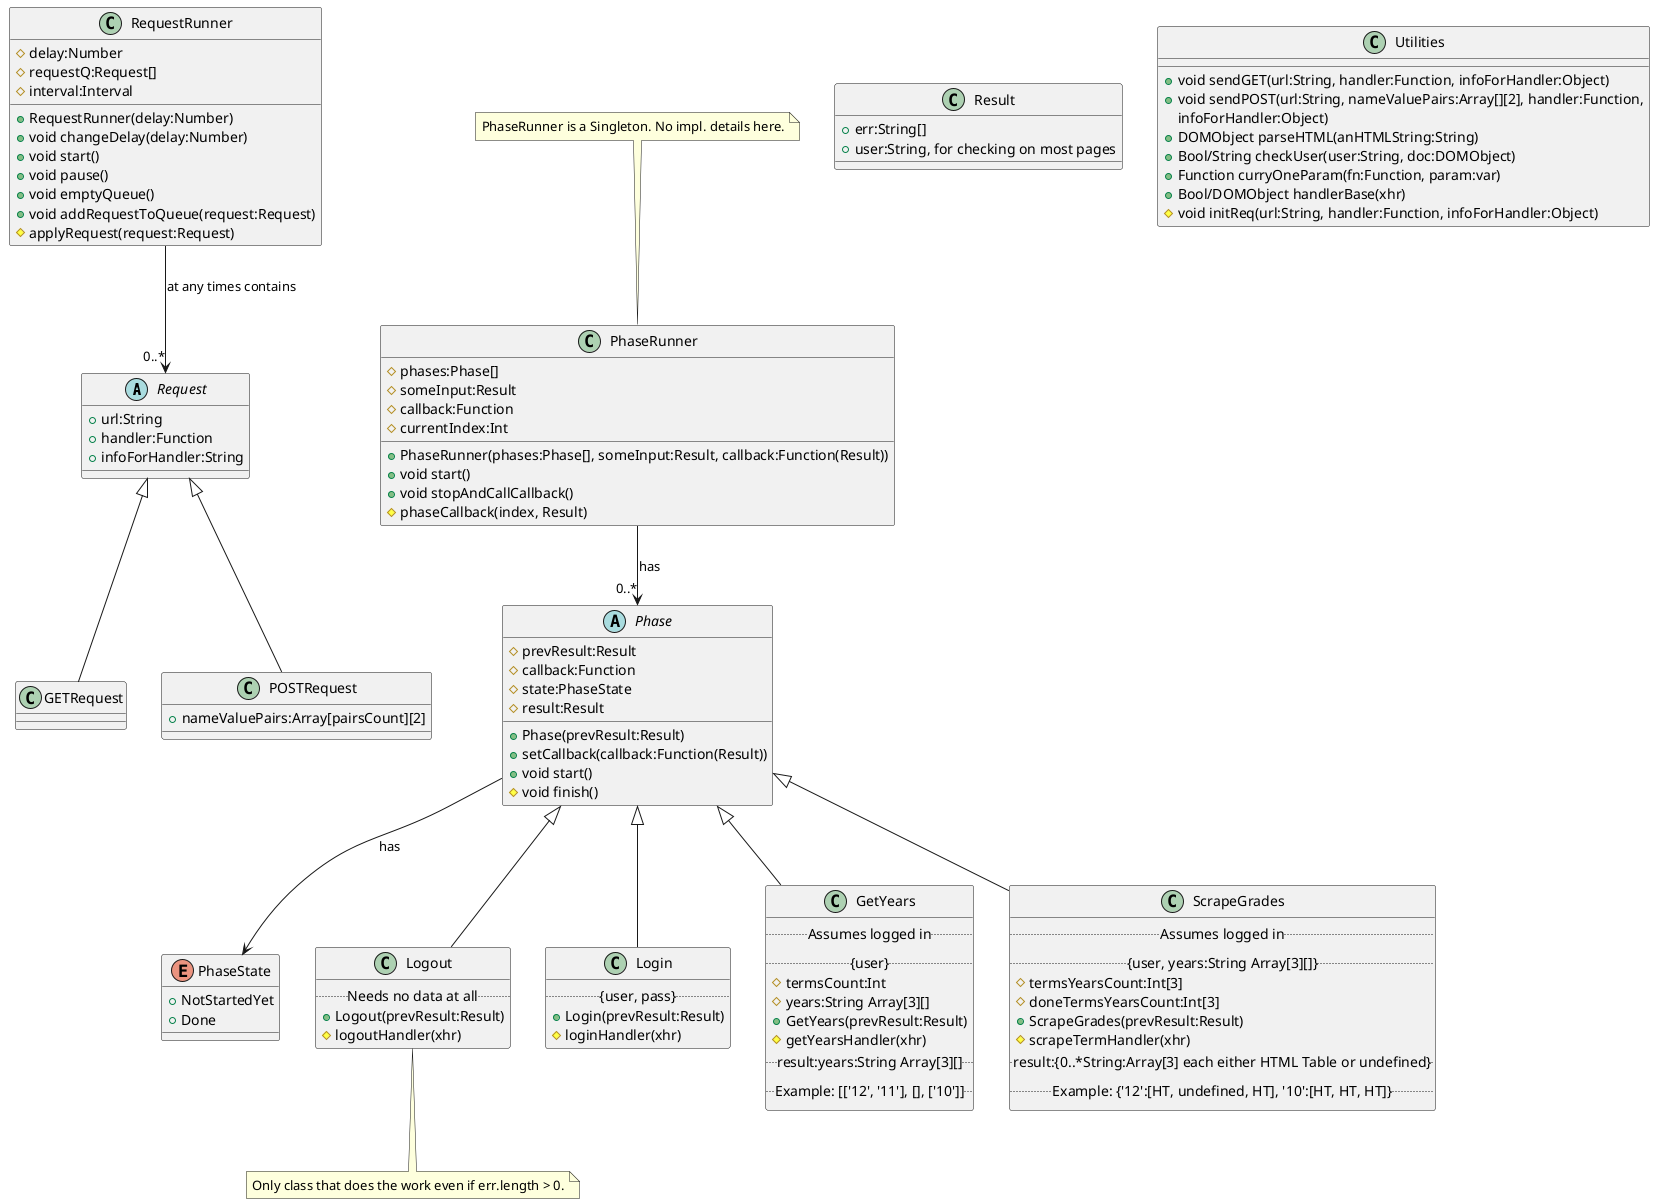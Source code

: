 ' The diagram uses PlantUML. A picture will always be saved with the same name.
' Please note that this is a conceptual model, implementation may differ. For
' example: I won't really create a class called Request, I'll just use objects.
' Also, not reviewed yet.
@startuml
  Request <|-- GETRequest
  Request <|-- POSTRequest
  RequestRunner --> "0..*" Request : at any times contains
  PhaseRunner --> "0..*" Phase : has
  Phase --> PhaseState : has
  Phase <|-- Logout
  Phase <|-- Login
  Phase <|-- GetYears
  Phase <|-- ScrapeGrades
  abstract class Request {
    +url:String
    +handler:Function
    +infoForHandler:String
  }
  class GETRequest {
  }
  class POSTRequest {
    +nameValuePairs:Array[pairsCount][2]
  }
  class RequestRunner {
    #delay:Number
    #requestQ:Request[]
    #interval:Interval
    +RequestRunner(delay:Number)
    +void changeDelay(delay:Number)
    +void start()
    +void pause()
    +void emptyQueue()
    +void addRequestToQueue(request:Request)
    #applyRequest(request:Request)
  }
  abstract class Phase {
    #prevResult:Result
' Should be Function(Result) but PlantUML would consider it a function
    #callback:Function
    #state:PhaseState
    #result:Result
    +Phase(prevResult:Result)
    +setCallback(callback:Function(Result))
    +void start()
    #void finish()
  }
  class Logout {
    ..Needs no data at all..
    +Logout(prevResult:Result)
    #logoutHandler(xhr)
  }
  note bottom of Logout : Only class that does the work even if err.length > 0.
  class Login {
    ..{user, pass}..
    +Login(prevResult:Result)
    #loginHandler(xhr)
  }
  class GetYears {
    ..Assumes logged in..
    ..{user}..
    #termsCount:Int
    #years:String Array[3][]
    +GetYears(prevResult:Result)
    #getYearsHandler(xhr)
    ..result:years:String Array[3][]..
    ..Example: [['12', '11'], [], ['10']]..
  }
  class ScrapeGrades {
    ..Assumes logged in..
    ..{user, years:String Array[3][]}..
    #termsYearsCount:Int[3]
    #doneTermsYearsCount:Int[3]
    +ScrapeGrades(prevResult:Result)
    #scrapeTermHandler(xhr)
    ..result:{0..*String:Array[3] each either HTML Table or undefined}..
    ..Example: {'12':[HT, undefined, HT], '10':[HT, HT, HT]}..
  }
  enum PhaseState {
    +NotStartedYet
    +Done
  }
  class PhaseRunner {
    #phases:Phase[]
    #someInput:Result
' Should be Function(Result) but PlantUML would consider it a function
    #callback:Function
    #currentIndex:Int
    +PhaseRunner(phases:Phase[], someInput:Result, callback:Function(Result))
    +void start()
    +void stopAndCallCallback()
' Will be curried with index
    #phaseCallback(index, Result)
  }
  note top of PhaseRunner : PhaseRunner is a Singleton. No impl. details here.
  class Result {
    +err:String[]
    +user:String, for checking on most pages
  }
  class Utilities {
    +void sendGET(url:String, handler:Function, infoForHandler:Object)
    +void sendPOST(url:String, nameValuePairs:Array[][2], handler:Function,
              infoForHandler:Object)
    +DOMObject parseHTML(anHTMLString:String)
    +Bool/String checkUser(user:String, doc:DOMObject)
    +Function curryOneParam(fn:Function, param:var)
    +Bool/DOMObject handlerBase(xhr)
    #void initReq(url:String, handler:Function, infoForHandler:Object)
  }
@enduml
